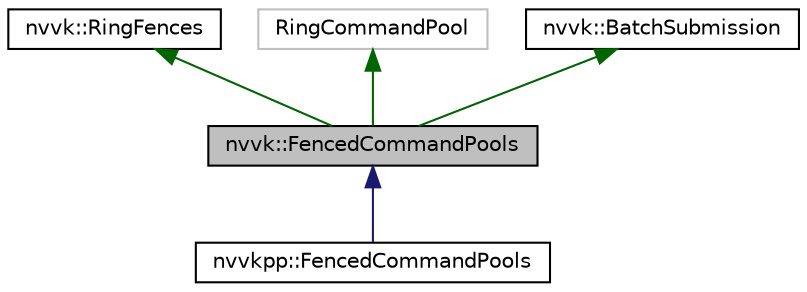 digraph "nvvk::FencedCommandPools"
{
 // LATEX_PDF_SIZE
  edge [fontname="Helvetica",fontsize="10",labelfontname="Helvetica",labelfontsize="10"];
  node [fontname="Helvetica",fontsize="10",shape=record];
  Node1 [label="nvvk::FencedCommandPools",height=0.2,width=0.4,color="black", fillcolor="grey75", style="filled", fontcolor="black",tooltip=" "];
  Node2 -> Node1 [dir="back",color="darkgreen",fontsize="10",style="solid",fontname="Helvetica"];
  Node2 [label="nvvk::RingFences",height=0.2,width=0.4,color="black", fillcolor="white", style="filled",URL="$classnvvk_1_1_ring_fences.html",tooltip=" "];
  Node3 -> Node1 [dir="back",color="darkgreen",fontsize="10",style="solid",fontname="Helvetica"];
  Node3 [label="RingCommandPool",height=0.2,width=0.4,color="grey75", fillcolor="white", style="filled",tooltip=" "];
  Node4 -> Node1 [dir="back",color="darkgreen",fontsize="10",style="solid",fontname="Helvetica"];
  Node4 [label="nvvk::BatchSubmission",height=0.2,width=0.4,color="black", fillcolor="white", style="filled",URL="$classnvvk_1_1_batch_submission.html",tooltip=" "];
  Node1 -> Node5 [dir="back",color="midnightblue",fontsize="10",style="solid",fontname="Helvetica"];
  Node5 [label="nvvkpp::FencedCommandPools",height=0.2,width=0.4,color="black", fillcolor="white", style="filled",URL="$classnvvkpp_1_1_fenced_command_pools.html",tooltip=" "];
}

